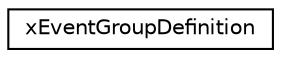 digraph "Graphical Class Hierarchy"
{
  edge [fontname="Helvetica",fontsize="10",labelfontname="Helvetica",labelfontsize="10"];
  node [fontname="Helvetica",fontsize="10",shape=record];
  rankdir="LR";
  Node1 [label="xEventGroupDefinition",height=0.2,width=0.4,color="black", fillcolor="white", style="filled",URL="$dc/d91/structxEventGroupDefinition.html"];
}
